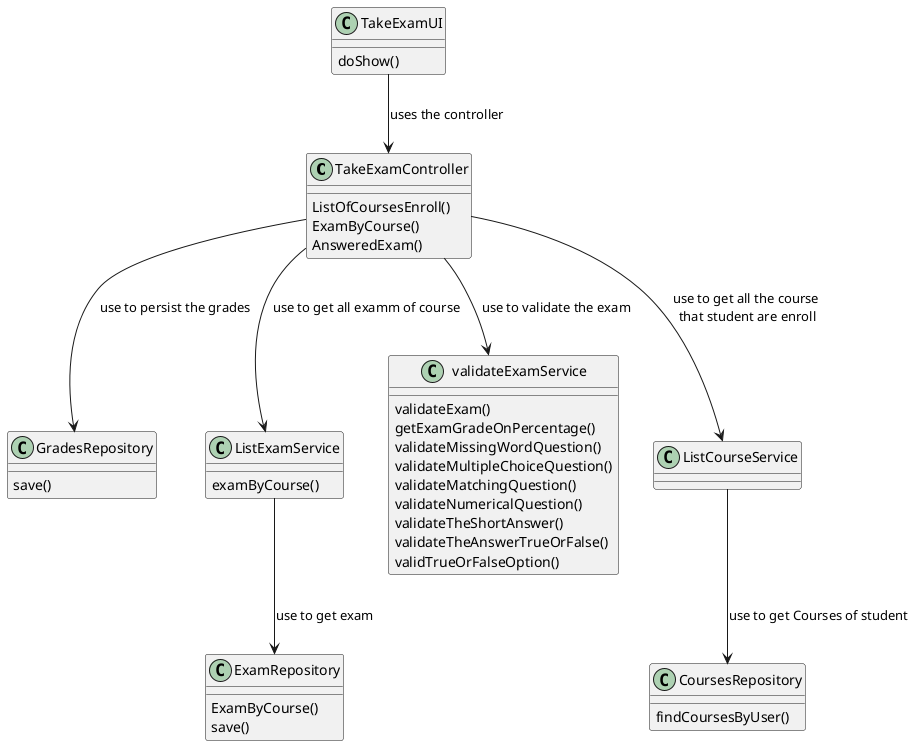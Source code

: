 @startuml


class TakeExamController {
    ListOfCoursesEnroll()
    ExamByCourse()
    AnsweredExam()
}

class ExamRepository {
    ExamByCourse()
    save()
}

class CoursesRepository{
    findCoursesByUser()
}

class GradesRepository{
    save()
}

class ListExamService {
    examByCourse()
}


class validateExamService{
    validateExam()
    getExamGradeOnPercentage()
    validateMissingWordQuestion()
    validateMultipleChoiceQuestion()
    validateMatchingQuestion()
    validateNumericalQuestion()
    validateTheShortAnswer()
    validateTheAnswerTrueOrFalse()
    validTrueOrFalseOption()
}

TakeExamUI : doShow()
TakeExamUI -down-> TakeExamController: uses the controller

ListExamService --> ExamRepository: use to get exam
ListCourseService --> CoursesRepository: use to get Courses of student
TakeExamController --> validateExamService: use to validate the exam
TakeExamController --> ListCourseService: use to get all the course\n that student are enroll
TakeExamController --> ListExamService: use to get all examm of course
TakeExamController --> GradesRepository: use to persist the grades
@enduml